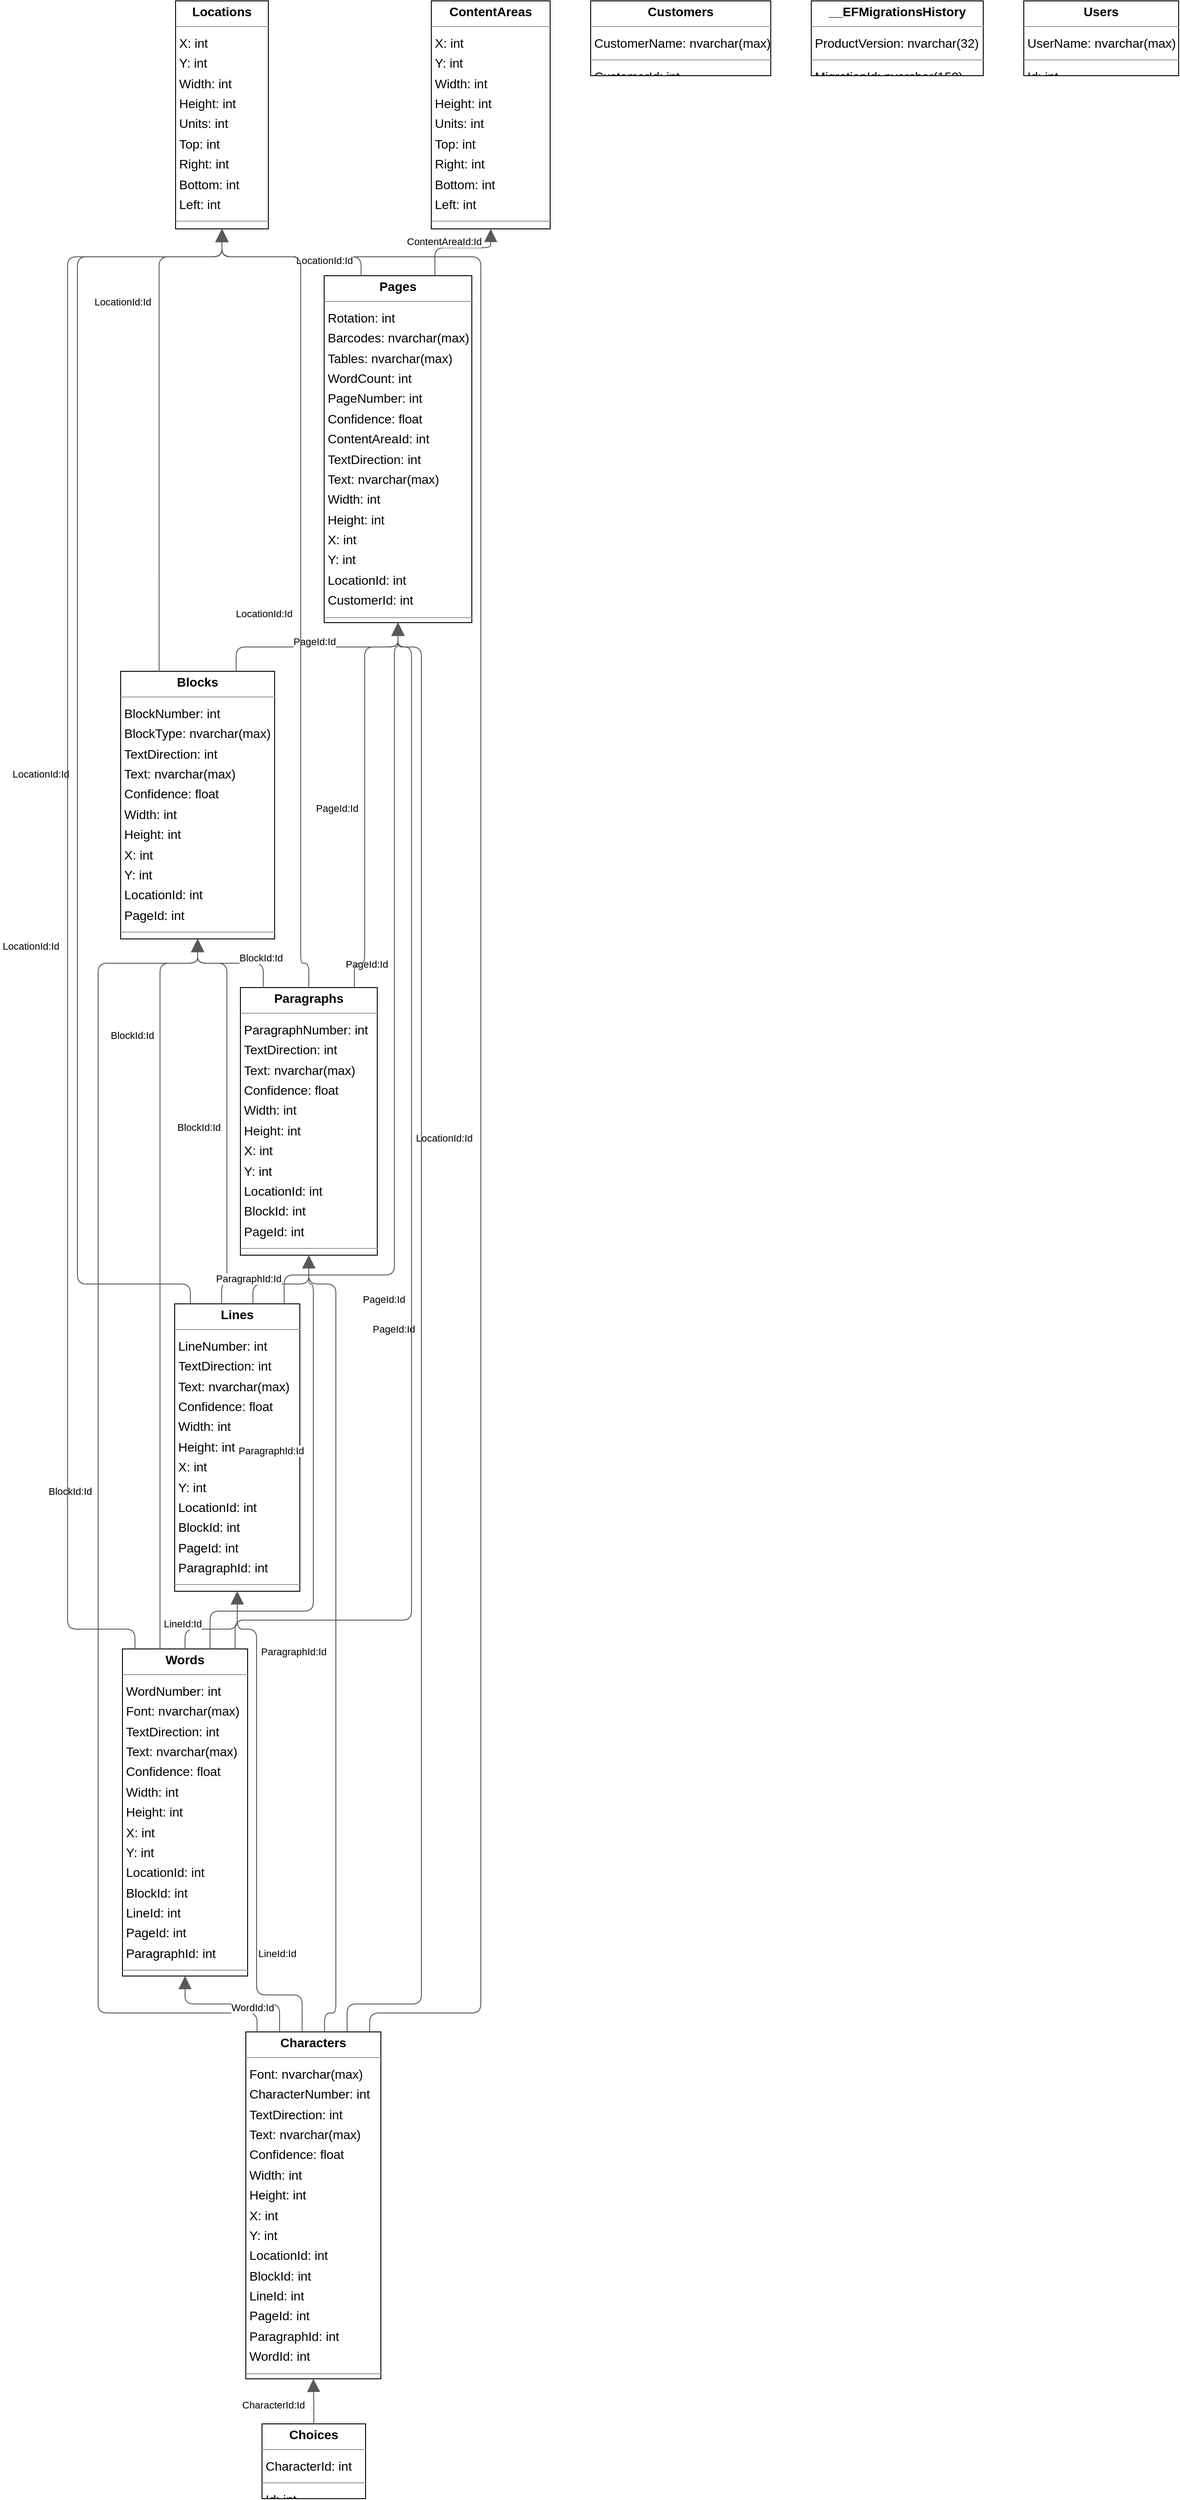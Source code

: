 <mxGraphModel dx="0" dy="0" grid="1" gridSize="10" guides="1" tooltips="1" connect="1" arrows="1" fold="1" page="0" pageScale="1" background="none" math="0" shadow="0">
  <root>
    <mxCell id="0" />
    <mxCell id="1" parent="0" />
    <mxCell id="node8" parent="1" vertex="1" value="&lt;p style=&quot;margin:0px;margin-top:4px;text-align:center;&quot;&gt;&lt;b&gt;Blocks&lt;/b&gt;&lt;/p&gt;&lt;hr size=&quot;1&quot;/&gt;&lt;p style=&quot;margin:0 0 0 4px;line-height:1.6;&quot;&gt; BlockNumber: int&lt;br/&gt; BlockType: nvarchar(max)&lt;br/&gt; TextDirection: int&lt;br/&gt; Text: nvarchar(max)&lt;br/&gt; Confidence: float&lt;br/&gt; Width: int&lt;br/&gt; Height: int&lt;br/&gt; X: int&lt;br/&gt; Y: int&lt;br/&gt; LocationId: int&lt;br/&gt; PageId: int&lt;/p&gt;&lt;hr size=&quot;1&quot;/&gt;&lt;p style=&quot;margin:0 0 0 4px;line-height:1.6;&quot;&gt; Id: int&lt;/p&gt;" style="verticalAlign=top;align=left;overflow=fill;fontSize=14;fontFamily=Helvetica;html=1;rounded=0;shadow=0;comic=0;labelBackgroundColor=none;strokeWidth=1;">
      <mxGeometry x="-100" y="551" width="171" height="297" as="geometry" />
    </mxCell>
    <mxCell id="node2" parent="1" vertex="1" value="&lt;p style=&quot;margin:0px;margin-top:4px;text-align:center;&quot;&gt;&lt;b&gt;Characters&lt;/b&gt;&lt;/p&gt;&lt;hr size=&quot;1&quot;/&gt;&lt;p style=&quot;margin:0 0 0 4px;line-height:1.6;&quot;&gt; Font: nvarchar(max)&lt;br/&gt; CharacterNumber: int&lt;br/&gt; TextDirection: int&lt;br/&gt; Text: nvarchar(max)&lt;br/&gt; Confidence: float&lt;br/&gt; Width: int&lt;br/&gt; Height: int&lt;br/&gt; X: int&lt;br/&gt; Y: int&lt;br/&gt; LocationId: int&lt;br/&gt; BlockId: int&lt;br/&gt; LineId: int&lt;br/&gt; PageId: int&lt;br/&gt; ParagraphId: int&lt;br/&gt; WordId: int&lt;/p&gt;&lt;hr size=&quot;1&quot;/&gt;&lt;p style=&quot;margin:0 0 0 4px;line-height:1.6;&quot;&gt; Id: int&lt;/p&gt;" style="verticalAlign=top;align=left;overflow=fill;fontSize=14;fontFamily=Helvetica;html=1;rounded=0;shadow=0;comic=0;labelBackgroundColor=none;strokeWidth=1;">
      <mxGeometry x="39" y="2061" width="150" height="385" as="geometry" />
    </mxCell>
    <mxCell id="node6" parent="1" vertex="1" value="&lt;p style=&quot;margin:0px;margin-top:4px;text-align:center;&quot;&gt;&lt;b&gt;Choices&lt;/b&gt;&lt;/p&gt;&lt;hr size=&quot;1&quot;/&gt;&lt;p style=&quot;margin:0 0 0 4px;line-height:1.6;&quot;&gt; CharacterId: int&lt;/p&gt;&lt;hr size=&quot;1&quot;/&gt;&lt;p style=&quot;margin:0 0 0 4px;line-height:1.6;&quot;&gt; Id: int&lt;/p&gt;" style="verticalAlign=top;align=left;overflow=fill;fontSize=14;fontFamily=Helvetica;html=1;rounded=0;shadow=0;comic=0;labelBackgroundColor=none;strokeWidth=1;">
      <mxGeometry x="57" y="2496" width="115" height="83" as="geometry" />
    </mxCell>
    <mxCell id="node5" parent="1" vertex="1" value="&lt;p style=&quot;margin:0px;margin-top:4px;text-align:center;&quot;&gt;&lt;b&gt;ContentAreas&lt;/b&gt;&lt;/p&gt;&lt;hr size=&quot;1&quot;/&gt;&lt;p style=&quot;margin:0 0 0 4px;line-height:1.6;&quot;&gt; X: int&lt;br/&gt; Y: int&lt;br/&gt; Width: int&lt;br/&gt; Height: int&lt;br/&gt; Units: int&lt;br/&gt; Top: int&lt;br/&gt; Right: int&lt;br/&gt; Bottom: int&lt;br/&gt; Left: int&lt;/p&gt;&lt;hr size=&quot;1&quot;/&gt;&lt;p style=&quot;margin:0 0 0 4px;line-height:1.6;&quot;&gt; Id: int&lt;/p&gt;" style="verticalAlign=top;align=left;overflow=fill;fontSize=14;fontFamily=Helvetica;html=1;rounded=0;shadow=0;comic=0;labelBackgroundColor=none;strokeWidth=1;">
      <mxGeometry x="245" y="-193" width="132" height="253" as="geometry" />
    </mxCell>
    <mxCell id="node4" parent="1" vertex="1" value="&lt;p style=&quot;margin:0px;margin-top:4px;text-align:center;&quot;&gt;&lt;b&gt;Customers&lt;/b&gt;&lt;/p&gt;&lt;hr size=&quot;1&quot;/&gt;&lt;p style=&quot;margin:0 0 0 4px;line-height:1.6;&quot;&gt; CustomerName: nvarchar(max)&lt;/p&gt;&lt;hr size=&quot;1&quot;/&gt;&lt;p style=&quot;margin:0 0 0 4px;line-height:1.6;&quot;&gt; CustomerId: int&lt;/p&gt;" style="verticalAlign=top;align=left;overflow=fill;fontSize=14;fontFamily=Helvetica;html=1;rounded=0;shadow=0;comic=0;labelBackgroundColor=none;strokeWidth=1;">
      <mxGeometry x="422" y="-193" width="200" height="83" as="geometry" />
    </mxCell>
    <mxCell id="node11" parent="1" vertex="1" value="&lt;p style=&quot;margin:0px;margin-top:4px;text-align:center;&quot;&gt;&lt;b&gt;Lines&lt;/b&gt;&lt;/p&gt;&lt;hr size=&quot;1&quot;/&gt;&lt;p style=&quot;margin:0 0 0 4px;line-height:1.6;&quot;&gt; LineNumber: int&lt;br/&gt; TextDirection: int&lt;br/&gt; Text: nvarchar(max)&lt;br/&gt; Confidence: float&lt;br/&gt; Width: int&lt;br/&gt; Height: int&lt;br/&gt; X: int&lt;br/&gt; Y: int&lt;br/&gt; LocationId: int&lt;br/&gt; BlockId: int&lt;br/&gt; PageId: int&lt;br/&gt; ParagraphId: int&lt;/p&gt;&lt;hr size=&quot;1&quot;/&gt;&lt;p style=&quot;margin:0 0 0 4px;line-height:1.6;&quot;&gt; Id: int&lt;/p&gt;" style="verticalAlign=top;align=left;overflow=fill;fontSize=14;fontFamily=Helvetica;html=1;rounded=0;shadow=0;comic=0;labelBackgroundColor=none;strokeWidth=1;">
      <mxGeometry x="-40" y="1253" width="139" height="319" as="geometry" />
    </mxCell>
    <mxCell id="node0" parent="1" vertex="1" value="&lt;p style=&quot;margin:0px;margin-top:4px;text-align:center;&quot;&gt;&lt;b&gt;Locations&lt;/b&gt;&lt;/p&gt;&lt;hr size=&quot;1&quot;/&gt;&lt;p style=&quot;margin:0 0 0 4px;line-height:1.6;&quot;&gt; X: int&lt;br/&gt; Y: int&lt;br/&gt; Width: int&lt;br/&gt; Height: int&lt;br/&gt; Units: int&lt;br/&gt; Top: int&lt;br/&gt; Right: int&lt;br/&gt; Bottom: int&lt;br/&gt; Left: int&lt;/p&gt;&lt;hr size=&quot;1&quot;/&gt;&lt;p style=&quot;margin:0 0 0 4px;line-height:1.6;&quot;&gt; Id: int&lt;/p&gt;" style="verticalAlign=top;align=left;overflow=fill;fontSize=14;fontFamily=Helvetica;html=1;rounded=0;shadow=0;comic=0;labelBackgroundColor=none;strokeWidth=1;">
      <mxGeometry x="-39" y="-193" width="103" height="253" as="geometry" />
    </mxCell>
    <mxCell id="node10" parent="1" vertex="1" value="&lt;p style=&quot;margin:0px;margin-top:4px;text-align:center;&quot;&gt;&lt;b&gt;Pages&lt;/b&gt;&lt;/p&gt;&lt;hr size=&quot;1&quot;/&gt;&lt;p style=&quot;margin:0 0 0 4px;line-height:1.6;&quot;&gt; Rotation: int&lt;br/&gt; Barcodes: nvarchar(max)&lt;br/&gt; Tables: nvarchar(max)&lt;br/&gt; WordCount: int&lt;br/&gt; PageNumber: int&lt;br/&gt; Confidence: float&lt;br/&gt; ContentAreaId: int&lt;br/&gt; TextDirection: int&lt;br/&gt; Text: nvarchar(max)&lt;br/&gt; Width: int&lt;br/&gt; Height: int&lt;br/&gt; X: int&lt;br/&gt; Y: int&lt;br/&gt; LocationId: int&lt;br/&gt; CustomerId: int&lt;/p&gt;&lt;hr size=&quot;1&quot;/&gt;&lt;p style=&quot;margin:0 0 0 4px;line-height:1.6;&quot;&gt; Id: int&lt;/p&gt;" style="verticalAlign=top;align=left;overflow=fill;fontSize=14;fontFamily=Helvetica;html=1;rounded=0;shadow=0;comic=0;labelBackgroundColor=none;strokeWidth=1;">
      <mxGeometry x="126" y="112" width="164" height="385" as="geometry" />
    </mxCell>
    <mxCell id="node1" parent="1" vertex="1" value="&lt;p style=&quot;margin:0px;margin-top:4px;text-align:center;&quot;&gt;&lt;b&gt;Paragraphs&lt;/b&gt;&lt;/p&gt;&lt;hr size=&quot;1&quot;/&gt;&lt;p style=&quot;margin:0 0 0 4px;line-height:1.6;&quot;&gt; ParagraphNumber: int&lt;br/&gt; TextDirection: int&lt;br/&gt; Text: nvarchar(max)&lt;br/&gt; Confidence: float&lt;br/&gt; Width: int&lt;br/&gt; Height: int&lt;br/&gt; X: int&lt;br/&gt; Y: int&lt;br/&gt; LocationId: int&lt;br/&gt; BlockId: int&lt;br/&gt; PageId: int&lt;/p&gt;&lt;hr size=&quot;1&quot;/&gt;&lt;p style=&quot;margin:0 0 0 4px;line-height:1.6;&quot;&gt; Id: int&lt;/p&gt;" style="verticalAlign=top;align=left;overflow=fill;fontSize=14;fontFamily=Helvetica;html=1;rounded=0;shadow=0;comic=0;labelBackgroundColor=none;strokeWidth=1;">
      <mxGeometry x="33" y="902" width="152" height="297" as="geometry" />
    </mxCell>
    <mxCell id="node7" parent="1" vertex="1" value="&lt;p style=&quot;margin:0px;margin-top:4px;text-align:center;&quot;&gt;&lt;b&gt;Users&lt;/b&gt;&lt;/p&gt;&lt;hr size=&quot;1&quot;/&gt;&lt;p style=&quot;margin:0 0 0 4px;line-height:1.6;&quot;&gt; UserName: nvarchar(max)&lt;/p&gt;&lt;hr size=&quot;1&quot;/&gt;&lt;p style=&quot;margin:0 0 0 4px;line-height:1.6;&quot;&gt; Id: int&lt;/p&gt;" style="verticalAlign=top;align=left;overflow=fill;fontSize=14;fontFamily=Helvetica;html=1;rounded=0;shadow=0;comic=0;labelBackgroundColor=none;strokeWidth=1;">
      <mxGeometry x="903" y="-193" width="172" height="83" as="geometry" />
    </mxCell>
    <mxCell id="node3" parent="1" vertex="1" value="&lt;p style=&quot;margin:0px;margin-top:4px;text-align:center;&quot;&gt;&lt;b&gt;Words&lt;/b&gt;&lt;/p&gt;&lt;hr size=&quot;1&quot;/&gt;&lt;p style=&quot;margin:0 0 0 4px;line-height:1.6;&quot;&gt; WordNumber: int&lt;br/&gt; Font: nvarchar(max)&lt;br/&gt; TextDirection: int&lt;br/&gt; Text: nvarchar(max)&lt;br/&gt; Confidence: float&lt;br/&gt; Width: int&lt;br/&gt; Height: int&lt;br/&gt; X: int&lt;br/&gt; Y: int&lt;br/&gt; LocationId: int&lt;br/&gt; BlockId: int&lt;br/&gt; LineId: int&lt;br/&gt; PageId: int&lt;br/&gt; ParagraphId: int&lt;/p&gt;&lt;hr size=&quot;1&quot;/&gt;&lt;p style=&quot;margin:0 0 0 4px;line-height:1.6;&quot;&gt; Id: int&lt;/p&gt;" style="verticalAlign=top;align=left;overflow=fill;fontSize=14;fontFamily=Helvetica;html=1;rounded=0;shadow=0;comic=0;labelBackgroundColor=none;strokeWidth=1;">
      <mxGeometry x="-98" y="1636" width="139" height="363" as="geometry" />
    </mxCell>
    <mxCell id="node9" parent="1" vertex="1" value="&lt;p style=&quot;margin:0px;margin-top:4px;text-align:center;&quot;&gt;&lt;b&gt;__EFMigrationsHistory&lt;/b&gt;&lt;/p&gt;&lt;hr size=&quot;1&quot;/&gt;&lt;p style=&quot;margin:0 0 0 4px;line-height:1.6;&quot;&gt; ProductVersion: nvarchar(32)&lt;/p&gt;&lt;hr size=&quot;1&quot;/&gt;&lt;p style=&quot;margin:0 0 0 4px;line-height:1.6;&quot;&gt; MigrationId: nvarchar(150)&lt;/p&gt;" style="verticalAlign=top;align=left;overflow=fill;fontSize=14;fontFamily=Helvetica;html=1;rounded=0;shadow=0;comic=0;labelBackgroundColor=none;strokeWidth=1;">
      <mxGeometry x="667" y="-193" width="191" height="83" as="geometry" />
    </mxCell>
    <mxCell id="edge3" edge="1" value="" parent="1" source="node8" target="node0" style="html=1;rounded=1;edgeStyle=orthogonalEdgeStyle;dashed=0;startArrow=none;endArrow=block;endSize=12;strokeColor=#595959;exitX=0.250;exitY=0.000;exitDx=0;exitDy=0;entryX=0.500;entryY=1.000;entryDx=0;entryDy=0;">
      <mxGeometry width="50" height="50" relative="1" as="geometry">
        <Array as="points">
          <mxPoint x="-57" y="91" />
          <mxPoint x="13" y="91" />
        </Array>
      </mxGeometry>
    </mxCell>
    <mxCell id="label20" parent="edge3" vertex="1" connectable="0" value="LocationId:Id" style="edgeLabel;resizable=0;html=1;align=left;verticalAlign=top;strokeColor=default;">
      <mxGeometry x="-131" y="128" as="geometry" />
    </mxCell>
    <mxCell id="edge7" edge="1" value="" parent="1" source="node8" target="node10" style="html=1;rounded=1;edgeStyle=orthogonalEdgeStyle;dashed=0;startArrow=none;endArrow=block;endSize=12;strokeColor=#595959;exitX=0.750;exitY=0.000;exitDx=0;exitDy=0;entryX=0.500;entryY=1.000;entryDx=0;entryDy=0;">
      <mxGeometry width="50" height="50" relative="1" as="geometry">
        <Array as="points">
          <mxPoint x="29" y="524" />
          <mxPoint x="208" y="524" />
        </Array>
      </mxGeometry>
    </mxCell>
    <mxCell id="label44" parent="edge7" vertex="1" connectable="0" value="PageId:Id" style="edgeLabel;resizable=0;html=1;align=left;verticalAlign=top;strokeColor=default;">
      <mxGeometry x="90" y="505" as="geometry" />
    </mxCell>
    <mxCell id="edge20" edge="1" value="" parent="1" source="node2" target="node8" style="html=1;rounded=1;edgeStyle=orthogonalEdgeStyle;dashed=0;startArrow=none;endArrow=block;endSize=12;strokeColor=#595959;exitX=0.083;exitY=0.000;exitDx=0;exitDy=0;entryX=0.500;entryY=1.000;entryDx=0;entryDy=0;">
      <mxGeometry width="50" height="50" relative="1" as="geometry">
        <Array as="points">
          <mxPoint x="52" y="2040" />
          <mxPoint x="-125" y="2040" />
          <mxPoint x="-125" y="875" />
          <mxPoint x="-14" y="875" />
        </Array>
      </mxGeometry>
    </mxCell>
    <mxCell id="label122" parent="edge20" vertex="1" connectable="0" value="BlockId:Id" style="edgeLabel;resizable=0;html=1;align=left;verticalAlign=top;strokeColor=default;">
      <mxGeometry x="-182" y="1448" as="geometry" />
    </mxCell>
    <mxCell id="edge15" edge="1" value="" parent="1" source="node2" target="node11" style="html=1;rounded=1;edgeStyle=orthogonalEdgeStyle;dashed=0;startArrow=none;endArrow=block;endSize=12;strokeColor=#595959;exitX=0.417;exitY=0.000;exitDx=0;exitDy=0;entryX=0.500;entryY=1.000;entryDx=0;entryDy=0;">
      <mxGeometry width="50" height="50" relative="1" as="geometry">
        <Array as="points">
          <mxPoint x="102" y="2020" />
          <mxPoint x="51" y="2020" />
          <mxPoint x="51" y="1614" />
          <mxPoint x="29" y="1614" />
        </Array>
      </mxGeometry>
    </mxCell>
    <mxCell id="label92" parent="edge15" vertex="1" connectable="0" value="LineId:Id" style="edgeLabel;resizable=0;html=1;align=left;verticalAlign=top;strokeColor=default;">
      <mxGeometry x="51" y="1961" as="geometry" />
    </mxCell>
    <mxCell id="edge18" edge="1" value="" parent="1" source="node2" target="node0" style="html=1;rounded=1;edgeStyle=orthogonalEdgeStyle;dashed=0;startArrow=none;endArrow=block;endSize=12;strokeColor=#595959;exitX=0.917;exitY=0.000;exitDx=0;exitDy=0;entryX=0.500;entryY=1.000;entryDx=0;entryDy=0;">
      <mxGeometry width="50" height="50" relative="1" as="geometry">
        <Array as="points">
          <mxPoint x="177" y="2040" />
          <mxPoint x="300" y="2040" />
          <mxPoint x="300" y="91" />
          <mxPoint x="13" y="91" />
        </Array>
      </mxGeometry>
    </mxCell>
    <mxCell id="label110" parent="edge18" vertex="1" connectable="0" value="LocationId:Id" style="edgeLabel;resizable=0;html=1;align=left;verticalAlign=top;strokeColor=default;">
      <mxGeometry x="226" y="1056" as="geometry" />
    </mxCell>
    <mxCell id="edge0" edge="1" value="" parent="1" source="node2" target="node10" style="html=1;rounded=1;edgeStyle=orthogonalEdgeStyle;dashed=0;startArrow=none;endArrow=block;endSize=12;strokeColor=#595959;exitX=0.750;exitY=0.000;exitDx=0;exitDy=0;entryX=0.500;entryY=1.000;entryDx=0;entryDy=0;">
      <mxGeometry width="50" height="50" relative="1" as="geometry">
        <Array as="points">
          <mxPoint x="152" y="2030" />
          <mxPoint x="234" y="2030" />
          <mxPoint x="234" y="524" />
          <mxPoint x="208" y="524" />
        </Array>
      </mxGeometry>
    </mxCell>
    <mxCell id="label2" parent="edge0" vertex="1" connectable="0" value="PageId:Id" style="edgeLabel;resizable=0;html=1;align=left;verticalAlign=top;strokeColor=default;">
      <mxGeometry x="178" y="1268" as="geometry" />
    </mxCell>
    <mxCell id="edge4" edge="1" value="" parent="1" source="node2" target="node1" style="html=1;rounded=1;edgeStyle=orthogonalEdgeStyle;dashed=0;startArrow=none;endArrow=block;endSize=12;strokeColor=#595959;exitX=0.583;exitY=0.000;exitDx=0;exitDy=0;entryX=0.500;entryY=1.000;entryDx=0;entryDy=0;">
      <mxGeometry width="50" height="50" relative="1" as="geometry">
        <Array as="points">
          <mxPoint x="127" y="2040" />
          <mxPoint x="139" y="2040" />
          <mxPoint x="139" y="1231" />
          <mxPoint x="109" y="1231" />
        </Array>
      </mxGeometry>
    </mxCell>
    <mxCell id="label26" parent="edge4" vertex="1" connectable="0" value="ParagraphId:Id" style="edgeLabel;resizable=0;html=1;align=left;verticalAlign=top;strokeColor=default;">
      <mxGeometry x="54" y="1626" as="geometry" />
    </mxCell>
    <mxCell id="edge13" edge="1" value="" parent="1" source="node2" target="node3" style="html=1;rounded=1;edgeStyle=orthogonalEdgeStyle;dashed=0;startArrow=none;endArrow=block;endSize=12;strokeColor=#595959;exitX=0.250;exitY=0.000;exitDx=0;exitDy=0;entryX=0.500;entryY=1.000;entryDx=0;entryDy=0;">
      <mxGeometry width="50" height="50" relative="1" as="geometry">
        <Array as="points">
          <mxPoint x="77" y="2030" />
          <mxPoint x="-29" y="2030" />
        </Array>
      </mxGeometry>
    </mxCell>
    <mxCell id="label80" parent="edge13" vertex="1" connectable="0" value="WordId:Id" style="edgeLabel;resizable=0;html=1;align=left;verticalAlign=top;strokeColor=default;">
      <mxGeometry x="21" y="2021" as="geometry" />
    </mxCell>
    <mxCell id="edge2" edge="1" value="" parent="1" source="node6" target="node2" style="html=1;rounded=1;edgeStyle=orthogonalEdgeStyle;dashed=0;startArrow=none;endArrow=block;endSize=12;strokeColor=#595959;exitX=0.500;exitY=0.001;exitDx=0;exitDy=0;entryX=0.500;entryY=1.000;entryDx=0;entryDy=0;">
      <mxGeometry width="50" height="50" relative="1" as="geometry">
        <Array as="points" />
      </mxGeometry>
    </mxCell>
    <mxCell id="label14" parent="edge2" vertex="1" connectable="0" value="CharacterId:Id" style="edgeLabel;resizable=0;html=1;align=left;verticalAlign=top;strokeColor=default;">
      <mxGeometry x="33" y="2462" as="geometry" />
    </mxCell>
    <mxCell id="edge14" edge="1" value="" parent="1" source="node11" target="node8" style="html=1;rounded=1;edgeStyle=orthogonalEdgeStyle;dashed=0;startArrow=none;endArrow=block;endSize=12;strokeColor=#595959;exitX=0.375;exitY=0.000;exitDx=0;exitDy=0;entryX=0.500;entryY=1.000;entryDx=0;entryDy=0;">
      <mxGeometry width="50" height="50" relative="1" as="geometry">
        <Array as="points">
          <mxPoint x="12" y="1231" />
          <mxPoint x="18" y="1231" />
          <mxPoint x="18" y="875" />
          <mxPoint x="-14" y="875" />
        </Array>
      </mxGeometry>
    </mxCell>
    <mxCell id="label86" parent="edge14" vertex="1" connectable="0" value="BlockId:Id" style="edgeLabel;resizable=0;html=1;align=left;verticalAlign=top;strokeColor=default;">
      <mxGeometry x="-39" y="1044" as="geometry" />
    </mxCell>
    <mxCell id="edge12" edge="1" value="" parent="1" source="node11" target="node0" style="html=1;rounded=1;edgeStyle=orthogonalEdgeStyle;dashed=0;startArrow=none;endArrow=block;endSize=12;strokeColor=#595959;exitX=0.125;exitY=0.000;exitDx=0;exitDy=0;entryX=0.500;entryY=1.000;entryDx=0;entryDy=0;">
      <mxGeometry width="50" height="50" relative="1" as="geometry">
        <Array as="points">
          <mxPoint x="-23" y="1231" />
          <mxPoint x="-148" y="1231" />
          <mxPoint x="-148" y="91" />
          <mxPoint x="13" y="91" />
        </Array>
      </mxGeometry>
    </mxCell>
    <mxCell id="label74" parent="edge12" vertex="1" connectable="0" value="LocationId:Id" style="edgeLabel;resizable=0;html=1;align=left;verticalAlign=top;strokeColor=default;">
      <mxGeometry x="-222" y="652" as="geometry" />
    </mxCell>
    <mxCell id="edge6" edge="1" value="" parent="1" source="node11" target="node10" style="html=1;rounded=1;edgeStyle=orthogonalEdgeStyle;dashed=0;startArrow=none;endArrow=block;endSize=12;strokeColor=#595959;exitX=0.875;exitY=0.000;exitDx=0;exitDy=0;entryX=0.500;entryY=1.000;entryDx=0;entryDy=0;">
      <mxGeometry width="50" height="50" relative="1" as="geometry">
        <Array as="points">
          <mxPoint x="81" y="1221" />
          <mxPoint x="204" y="1221" />
          <mxPoint x="204" y="524" />
          <mxPoint x="208" y="524" />
        </Array>
      </mxGeometry>
    </mxCell>
    <mxCell id="label38" parent="edge6" vertex="1" connectable="0" value="PageId:Id" style="edgeLabel;resizable=0;html=1;align=left;verticalAlign=top;strokeColor=default;">
      <mxGeometry x="148" y="863" as="geometry" />
    </mxCell>
    <mxCell id="edge9" edge="1" value="" parent="1" source="node11" target="node1" style="html=1;rounded=1;edgeStyle=orthogonalEdgeStyle;dashed=0;startArrow=none;endArrow=block;endSize=12;strokeColor=#595959;exitX=0.625;exitY=0.000;exitDx=0;exitDy=0;entryX=0.500;entryY=1.000;entryDx=0;entryDy=0;">
      <mxGeometry width="50" height="50" relative="1" as="geometry">
        <Array as="points">
          <mxPoint x="46" y="1231" />
          <mxPoint x="109" y="1231" />
        </Array>
      </mxGeometry>
    </mxCell>
    <mxCell id="label56" parent="edge9" vertex="1" connectable="0" value="ParagraphId:Id" style="edgeLabel;resizable=0;html=1;align=left;verticalAlign=top;strokeColor=default;">
      <mxGeometry x="4" y="1212" as="geometry" />
    </mxCell>
    <mxCell id="edge22" edge="1" value="" parent="1" source="node10" target="node5" style="html=1;rounded=1;edgeStyle=orthogonalEdgeStyle;dashed=0;startArrow=none;endArrow=block;endSize=12;strokeColor=#595959;exitX=0.750;exitY=0.000;exitDx=0;exitDy=0;entryX=0.500;entryY=1.000;entryDx=0;entryDy=0;">
      <mxGeometry width="50" height="50" relative="1" as="geometry">
        <Array as="points">
          <mxPoint x="249" y="81" />
          <mxPoint x="311" y="81" />
        </Array>
      </mxGeometry>
    </mxCell>
    <mxCell id="label134" parent="edge22" vertex="1" connectable="0" value="ContentAreaId:Id" style="edgeLabel;resizable=0;html=1;align=left;verticalAlign=top;strokeColor=default;">
      <mxGeometry x="216" y="61" as="geometry" />
    </mxCell>
    <mxCell id="edge1" edge="1" value="" parent="1" source="node10" target="node0" style="html=1;rounded=1;edgeStyle=orthogonalEdgeStyle;dashed=0;startArrow=none;endArrow=block;endSize=12;strokeColor=#595959;exitX=0.250;exitY=0.000;exitDx=0;exitDy=0;entryX=0.500;entryY=1.000;entryDx=0;entryDy=0;">
      <mxGeometry width="50" height="50" relative="1" as="geometry">
        <Array as="points">
          <mxPoint x="167" y="91" />
          <mxPoint x="13" y="91" />
        </Array>
      </mxGeometry>
    </mxCell>
    <mxCell id="label8" parent="edge1" vertex="1" connectable="0" value="LocationId:Id" style="edgeLabel;resizable=0;html=1;align=left;verticalAlign=top;strokeColor=default;">
      <mxGeometry x="93" y="82" as="geometry" />
    </mxCell>
    <mxCell id="edge10" edge="1" value="" parent="1" source="node1" target="node8" style="html=1;rounded=1;edgeStyle=orthogonalEdgeStyle;dashed=0;startArrow=none;endArrow=block;endSize=12;strokeColor=#595959;exitX=0.167;exitY=0.000;exitDx=0;exitDy=0;entryX=0.500;entryY=1.000;entryDx=0;entryDy=0;">
      <mxGeometry width="50" height="50" relative="1" as="geometry">
        <Array as="points">
          <mxPoint x="58" y="875" />
          <mxPoint x="-14" y="875" />
        </Array>
      </mxGeometry>
    </mxCell>
    <mxCell id="label62" parent="edge10" vertex="1" connectable="0" value="BlockId:Id" style="edgeLabel;resizable=0;html=1;align=left;verticalAlign=top;strokeColor=default;">
      <mxGeometry x="30" y="856" as="geometry" />
    </mxCell>
    <mxCell id="edge17" edge="1" value="" parent="1" source="node1" target="node0" style="html=1;rounded=1;edgeStyle=orthogonalEdgeStyle;dashed=0;startArrow=none;endArrow=block;endSize=12;strokeColor=#595959;exitX=0.500;exitY=0.000;exitDx=0;exitDy=0;entryX=0.500;entryY=1.000;entryDx=0;entryDy=0;">
      <mxGeometry width="50" height="50" relative="1" as="geometry">
        <Array as="points">
          <mxPoint x="109" y="875" />
          <mxPoint x="100" y="875" />
          <mxPoint x="100" y="91" />
          <mxPoint x="13" y="91" />
        </Array>
      </mxGeometry>
    </mxCell>
    <mxCell id="label104" parent="edge17" vertex="1" connectable="0" value="LocationId:Id" style="edgeLabel;resizable=0;html=1;align=left;verticalAlign=top;strokeColor=default;">
      <mxGeometry x="26" y="474" as="geometry" />
    </mxCell>
    <mxCell id="edge11" edge="1" value="" parent="1" source="node1" target="node10" style="html=1;rounded=1;edgeStyle=orthogonalEdgeStyle;dashed=0;startArrow=none;endArrow=block;endSize=12;strokeColor=#595959;exitX=0.833;exitY=0.000;exitDx=0;exitDy=0;entryX=0.500;entryY=1.000;entryDx=0;entryDy=0;">
      <mxGeometry width="50" height="50" relative="1" as="geometry">
        <Array as="points">
          <mxPoint x="160" y="875" />
          <mxPoint x="171" y="875" />
          <mxPoint x="171" y="524" />
          <mxPoint x="208" y="524" />
        </Array>
      </mxGeometry>
    </mxCell>
    <mxCell id="label68" parent="edge11" vertex="1" connectable="0" value="PageId:Id" style="edgeLabel;resizable=0;html=1;align=left;verticalAlign=top;strokeColor=default;">
      <mxGeometry x="115" y="690" as="geometry" />
    </mxCell>
    <mxCell id="edge19" edge="1" value="" parent="1" source="node3" target="node8" style="html=1;rounded=1;edgeStyle=orthogonalEdgeStyle;dashed=0;startArrow=none;endArrow=block;endSize=12;strokeColor=#595959;exitX=0.300;exitY=0.000;exitDx=0;exitDy=0;entryX=0.500;entryY=1.000;entryDx=0;entryDy=0;">
      <mxGeometry width="50" height="50" relative="1" as="geometry">
        <Array as="points">
          <mxPoint x="-56" y="875" />
          <mxPoint x="-14" y="875" />
        </Array>
      </mxGeometry>
    </mxCell>
    <mxCell id="label116" parent="edge19" vertex="1" connectable="0" value="BlockId:Id" style="edgeLabel;resizable=0;html=1;align=left;verticalAlign=top;strokeColor=default;">
      <mxGeometry x="-113" y="942" as="geometry" />
    </mxCell>
    <mxCell id="edge8" edge="1" value="" parent="1" source="node3" target="node11" style="html=1;rounded=1;edgeStyle=orthogonalEdgeStyle;dashed=0;startArrow=none;endArrow=block;endSize=12;strokeColor=#595959;exitX=0.500;exitY=0.000;exitDx=0;exitDy=0;entryX=0.500;entryY=1.000;entryDx=0;entryDy=0;">
      <mxGeometry width="50" height="50" relative="1" as="geometry">
        <Array as="points">
          <mxPoint x="-29" y="1614" />
          <mxPoint x="29" y="1614" />
        </Array>
      </mxGeometry>
    </mxCell>
    <mxCell id="label50" parent="edge8" vertex="1" connectable="0" value="LineId:Id" style="edgeLabel;resizable=0;html=1;align=left;verticalAlign=top;strokeColor=default;">
      <mxGeometry x="-54" y="1595" as="geometry" />
    </mxCell>
    <mxCell id="edge5" edge="1" value="" parent="1" source="node3" target="node0" style="html=1;rounded=1;edgeStyle=orthogonalEdgeStyle;dashed=0;startArrow=none;endArrow=block;endSize=12;strokeColor=#595959;exitX=0.100;exitY=0.000;exitDx=0;exitDy=0;entryX=0.500;entryY=1.000;entryDx=0;entryDy=0;">
      <mxGeometry width="50" height="50" relative="1" as="geometry">
        <Array as="points">
          <mxPoint x="-84" y="1614" />
          <mxPoint x="-159" y="1614" />
          <mxPoint x="-159" y="91" />
          <mxPoint x="13" y="91" />
        </Array>
      </mxGeometry>
    </mxCell>
    <mxCell id="label32" parent="edge5" vertex="1" connectable="0" value="LocationId:Id" style="edgeLabel;resizable=0;html=1;align=left;verticalAlign=top;strokeColor=default;">
      <mxGeometry x="-233" y="843" as="geometry" />
    </mxCell>
    <mxCell id="edge21" edge="1" value="" parent="1" source="node3" target="node10" style="html=1;rounded=1;edgeStyle=orthogonalEdgeStyle;dashed=0;startArrow=none;endArrow=block;endSize=12;strokeColor=#595959;exitX=0.900;exitY=0.000;exitDx=0;exitDy=0;entryX=0.500;entryY=1.000;entryDx=0;entryDy=0;">
      <mxGeometry width="50" height="50" relative="1" as="geometry">
        <Array as="points">
          <mxPoint x="27" y="1604" />
          <mxPoint x="223" y="1604" />
          <mxPoint x="223" y="524" />
          <mxPoint x="208" y="524" />
        </Array>
      </mxGeometry>
    </mxCell>
    <mxCell id="label128" parent="edge21" vertex="1" connectable="0" value="PageId:Id" style="edgeLabel;resizable=0;html=1;align=left;verticalAlign=top;strokeColor=default;">
      <mxGeometry x="167" y="1235" as="geometry" />
    </mxCell>
    <mxCell id="edge16" edge="1" value="" parent="1" source="node3" target="node1" style="html=1;rounded=1;edgeStyle=orthogonalEdgeStyle;dashed=0;startArrow=none;endArrow=block;endSize=12;strokeColor=#595959;exitX=0.700;exitY=0.000;exitDx=0;exitDy=0;entryX=0.500;entryY=1.000;entryDx=0;entryDy=0;">
      <mxGeometry width="50" height="50" relative="1" as="geometry">
        <Array as="points">
          <mxPoint x="-1" y="1594" />
          <mxPoint x="114" y="1594" />
          <mxPoint x="114" y="1231" />
          <mxPoint x="109" y="1231" />
        </Array>
      </mxGeometry>
    </mxCell>
    <mxCell id="label98" parent="edge16" vertex="1" connectable="0" value="ParagraphId:Id" style="edgeLabel;resizable=0;html=1;align=left;verticalAlign=top;strokeColor=default;">
      <mxGeometry x="29" y="1403" as="geometry" />
    </mxCell>
  </root>
</mxGraphModel>